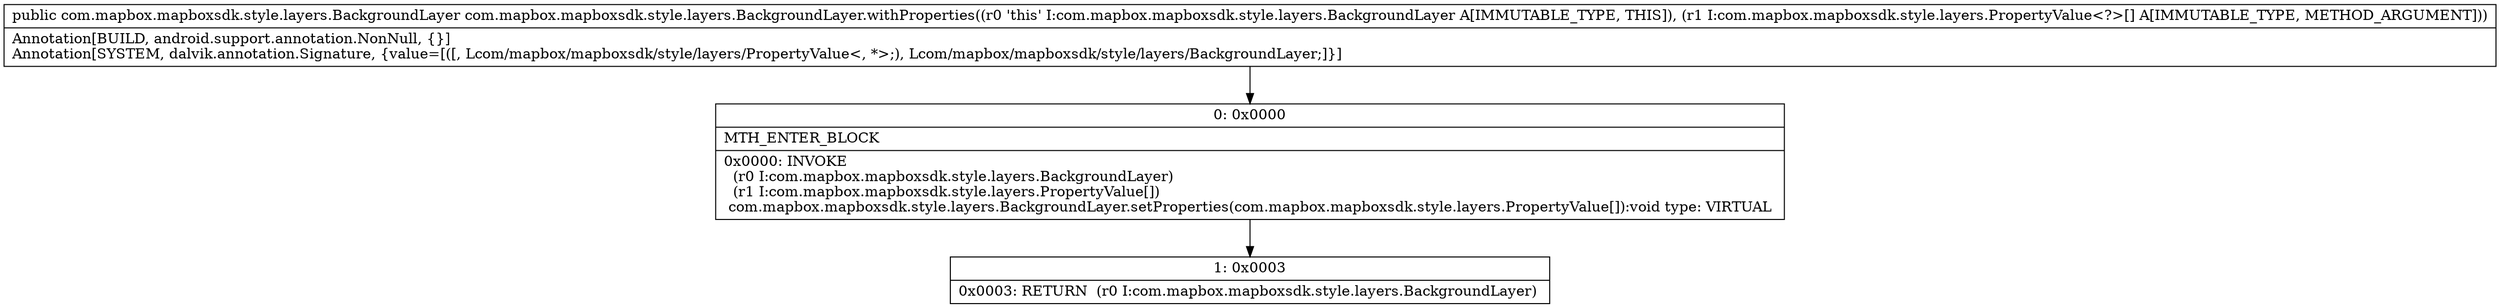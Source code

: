 digraph "CFG forcom.mapbox.mapboxsdk.style.layers.BackgroundLayer.withProperties([Lcom\/mapbox\/mapboxsdk\/style\/layers\/PropertyValue;)Lcom\/mapbox\/mapboxsdk\/style\/layers\/BackgroundLayer;" {
Node_0 [shape=record,label="{0\:\ 0x0000|MTH_ENTER_BLOCK\l|0x0000: INVOKE  \l  (r0 I:com.mapbox.mapboxsdk.style.layers.BackgroundLayer)\l  (r1 I:com.mapbox.mapboxsdk.style.layers.PropertyValue[])\l com.mapbox.mapboxsdk.style.layers.BackgroundLayer.setProperties(com.mapbox.mapboxsdk.style.layers.PropertyValue[]):void type: VIRTUAL \l}"];
Node_1 [shape=record,label="{1\:\ 0x0003|0x0003: RETURN  (r0 I:com.mapbox.mapboxsdk.style.layers.BackgroundLayer) \l}"];
MethodNode[shape=record,label="{public com.mapbox.mapboxsdk.style.layers.BackgroundLayer com.mapbox.mapboxsdk.style.layers.BackgroundLayer.withProperties((r0 'this' I:com.mapbox.mapboxsdk.style.layers.BackgroundLayer A[IMMUTABLE_TYPE, THIS]), (r1 I:com.mapbox.mapboxsdk.style.layers.PropertyValue\<?\>[] A[IMMUTABLE_TYPE, METHOD_ARGUMENT]))  | Annotation[BUILD, android.support.annotation.NonNull, \{\}]\lAnnotation[SYSTEM, dalvik.annotation.Signature, \{value=[([, Lcom\/mapbox\/mapboxsdk\/style\/layers\/PropertyValue\<, *\>;), Lcom\/mapbox\/mapboxsdk\/style\/layers\/BackgroundLayer;]\}]\l}"];
MethodNode -> Node_0;
Node_0 -> Node_1;
}

